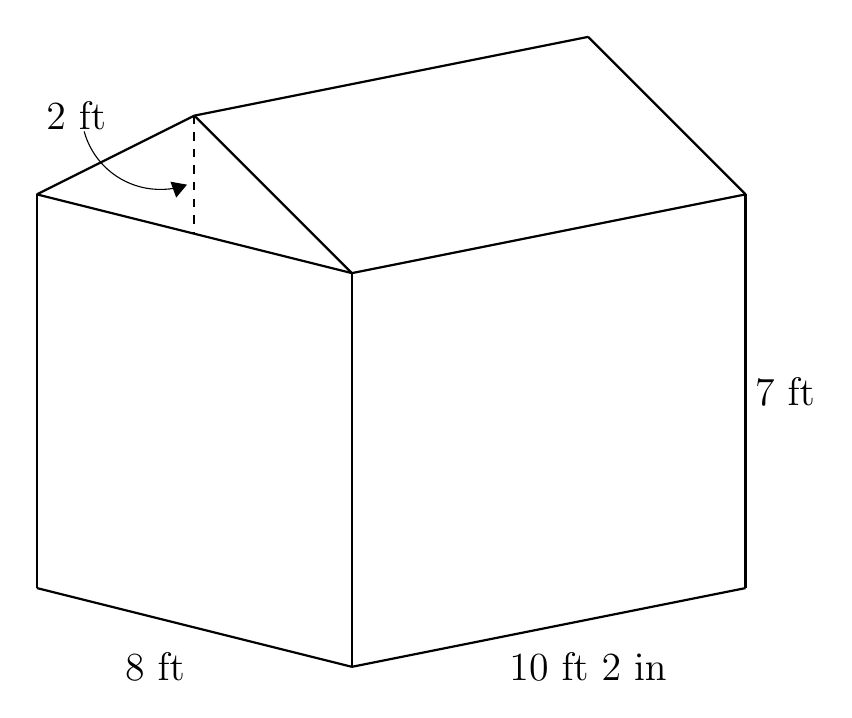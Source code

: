 \begin{tikzpicture}

	\node (0) at (-4, -1) {};
	\node (1) at (0, -2) {};
	\node (2) at (-4, 4) {};
	\node (3) at (0, 3) {};
	\node (4) at (-2, 5) {};		% center roof
	\node (5) at (5, 4) {};			% top right
	\node (6) at (5, -1) {};		% bottom right
	\node (7) at (3, 6) {};
	\node (8) at (-2, 3.5) {};		% center low roof
	
	\node (9) at (-2, 4.25) {};

	\draw [thick] (2.center) to (0.center);
	\draw [thick] (0.center) to (1.center);
	\draw [thick] (1.center) to (3.center);
	\draw [thick] (3.center) to (2.center);
	\draw [thick] (2.center) to (4.center);
	\draw [thick] (4.center) to (3.center);
	\draw [thick] (1.center) to (6.center);
	\draw [thick] (6.center) to (5.center);
	\draw [thick] (5.center) to (3.center);
	\draw [thick] (4.center) to (7.center);
	\draw [thick] (7.center) to (5.center);
	\draw [thick, dashed] (4.center) to (8.center);

\node at (-3.5,5) {\Large 2 ft};
\draw [-triangle 60] (-3.4,4.8) arc (-164.746:-70:1);
\node at (-2.5,-2) {\Large 8 ft};
\node at (3,-2) {\Large 10 ft 2 in};
\node at (5.5,1.5) {\Large 7 ft};
\end{tikzpicture}
